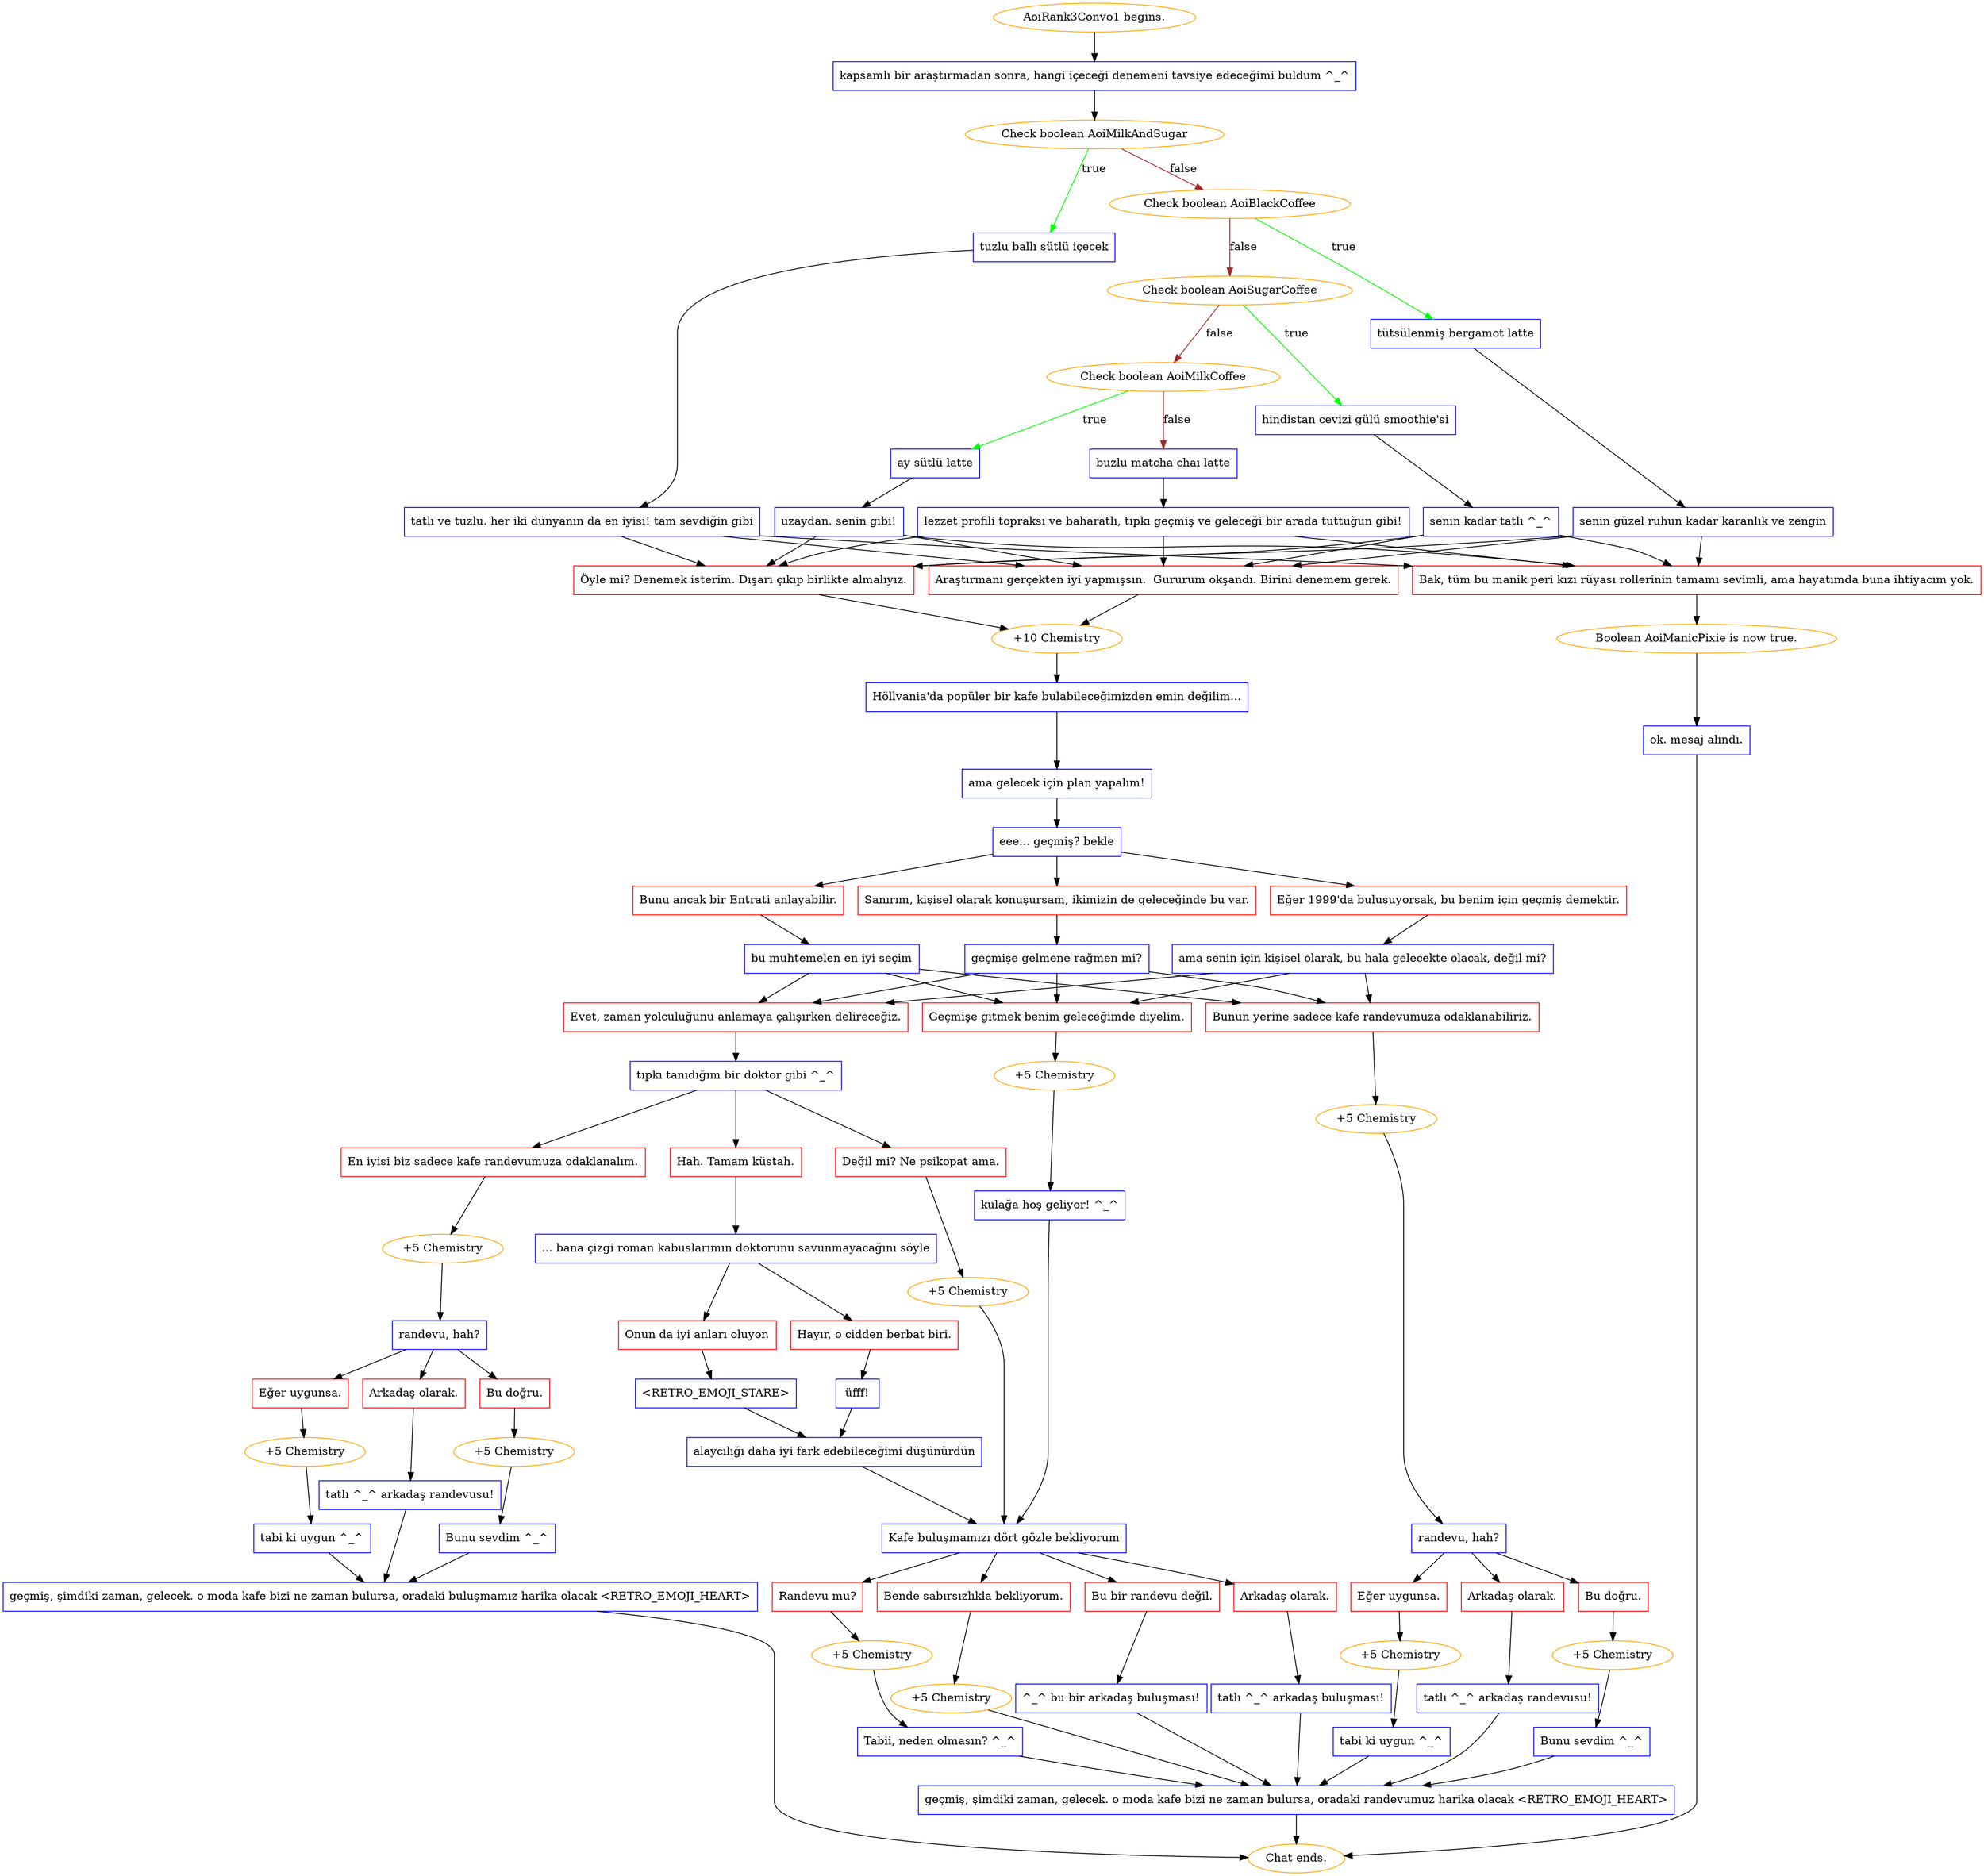 digraph {
	"AoiRank3Convo1 begins." [color=orange];
		"AoiRank3Convo1 begins." -> j2362801301;
	j2362801301 [label="kapsamlı bir araştırmadan sonra, hangi içeceği denemeni tavsiye edeceğimi buldum ^_^",shape=box,color=blue];
		j2362801301 -> j4211444181;
	j4211444181 [label="Check boolean AoiMilkAndSugar",color=orange];
		j4211444181 -> j2103646294 [label=true,color=green];
		j4211444181 -> j859293947 [label=false,color=brown];
	j2103646294 [label="tuzlu ballı sütlü içecek",shape=box,color=blue];
		j2103646294 -> j929792730;
	j859293947 [label="Check boolean AoiBlackCoffee",color=orange];
		j859293947 -> j3350126665 [label=true,color=green];
		j859293947 -> j3369786144 [label=false,color=brown];
	j929792730 [label="tatlı ve tuzlu. her iki dünyanın da en iyisi! tam sevdiğin gibi",shape=box,color=blue];
		j929792730 -> j1404837972;
		j929792730 -> j758831226;
		j929792730 -> j3667293972;
	j3350126665 [label="tütsülenmiş bergamot latte",shape=box,color=blue];
		j3350126665 -> j2552530236;
	j3369786144 [label="Check boolean AoiSugarCoffee",color=orange];
		j3369786144 -> j3816038447 [label=true,color=green];
		j3369786144 -> j2911908045 [label=false,color=brown];
	j1404837972 [label="Araştırmanı gerçekten iyi yapmışsın.  Gururum okşandı. Birini denemem gerek.",shape=box,color=red];
		j1404837972 -> j3482803104;
	j758831226 [label="Öyle mi? Denemek isterim. Dışarı çıkıp birlikte almalıyız.",shape=box,color=red];
		j758831226 -> j3482803104;
	j3667293972 [label="Bak, tüm bu manik peri kızı rüyası rollerinin tamamı sevimli, ama hayatımda buna ihtiyacım yok.",shape=box,color=red];
		j3667293972 -> j3225730772;
	j2552530236 [label="senin güzel ruhun kadar karanlık ve zengin",shape=box,color=blue];
		j2552530236 -> j1404837972;
		j2552530236 -> j758831226;
		j2552530236 -> j3667293972;
	j3816038447 [label="hindistan cevizi gülü smoothie'si",shape=box,color=blue];
		j3816038447 -> j2803966502;
	j2911908045 [label="Check boolean AoiMilkCoffee",color=orange];
		j2911908045 -> j144474283 [label=true,color=green];
		j2911908045 -> j2269709137 [label=false,color=brown];
	j3482803104 [label="+10 Chemistry",color=orange];
		j3482803104 -> j3018968952;
	j3225730772 [label="Boolean AoiManicPixie is now true.",color=orange];
		j3225730772 -> j2420178828;
	j2803966502 [label="senin kadar tatlı ^_^",shape=box,color=blue];
		j2803966502 -> j1404837972;
		j2803966502 -> j758831226;
		j2803966502 -> j3667293972;
	j144474283 [label="ay sütlü latte",shape=box,color=blue];
		j144474283 -> j38299243;
	j2269709137 [label="buzlu matcha chai latte",shape=box,color=blue];
		j2269709137 -> j2346102221;
	j3018968952 [label="Höllvania'da popüler bir kafe bulabileceğimizden emin değilim...",shape=box,color=blue];
		j3018968952 -> j933016434;
	j2420178828 [label="ok. mesaj alındı.",shape=box,color=blue];
		j2420178828 -> "Chat ends.";
	j38299243 [label="uzaydan. senin gibi!",shape=box,color=blue];
		j38299243 -> j1404837972;
		j38299243 -> j758831226;
		j38299243 -> j3667293972;
	j2346102221 [label="lezzet profili topraksı ve baharatlı, tıpkı geçmiş ve geleceği bir arada tuttuğun gibi!",shape=box,color=blue];
		j2346102221 -> j1404837972;
		j2346102221 -> j758831226;
		j2346102221 -> j3667293972;
	j933016434 [label="ama gelecek için plan yapalım!",shape=box,color=blue];
		j933016434 -> j1254592625;
	"Chat ends." [color=orange];
	j1254592625 [label="eee... geçmiş? bekle",shape=box,color=blue];
		j1254592625 -> j2106130788;
		j1254592625 -> j4051258003;
		j1254592625 -> j4106289988;
	j2106130788 [label="Eğer 1999'da buluşuyorsak, bu benim için geçmiş demektir.",shape=box,color=red];
		j2106130788 -> j1984187755;
	j4051258003 [label="Sanırım, kişisel olarak konuşursam, ikimizin de geleceğinde bu var.",shape=box,color=red];
		j4051258003 -> j2789974136;
	j4106289988 [label="Bunu ancak bir Entrati anlayabilir.",shape=box,color=red];
		j4106289988 -> j1187059830;
	j1984187755 [label="ama senin için kişisel olarak, bu hala gelecekte olacak, değil mi?",shape=box,color=blue];
		j1984187755 -> j3489349316;
		j1984187755 -> j1748053582;
		j1984187755 -> j4116504634;
	j2789974136 [label="geçmişe gelmene rağmen mi?",shape=box,color=blue];
		j2789974136 -> j3489349316;
		j2789974136 -> j1748053582;
		j2789974136 -> j4116504634;
	j1187059830 [label="bu muhtemelen en iyi seçim",shape=box,color=blue];
		j1187059830 -> j3489349316;
		j1187059830 -> j1748053582;
		j1187059830 -> j4116504634;
	j3489349316 [label="Evet, zaman yolculuğunu anlamaya çalışırken delireceğiz.",shape=box,color=red];
		j3489349316 -> j3889661837;
	j1748053582 [label="Geçmişe gitmek benim geleceğimde diyelim.",shape=box,color=red];
		j1748053582 -> j1385162788;
	j4116504634 [label="Bunun yerine sadece kafe randevumuza odaklanabiliriz.",shape=box,color=red];
		j4116504634 -> j562008962;
	j3889661837 [label="tıpkı tanıdığım bir doktor gibi ^_^",shape=box,color=blue];
		j3889661837 -> j1589419679;
		j3889661837 -> j1708467532;
		j3889661837 -> j487758526;
	j1385162788 [label="+5 Chemistry",color=orange];
		j1385162788 -> j1479702029;
	j562008962 [label="+5 Chemistry",color=orange];
		j562008962 -> j380735802;
	j1589419679 [label="En iyisi biz sadece kafe randevumuza odaklanalım.",shape=box,color=red];
		j1589419679 -> j3932824696;
	j1708467532 [label="Hah. Tamam küstah.",shape=box,color=red];
		j1708467532 -> j1471851029;
	j487758526 [label="Değil mi? Ne psikopat ama.",shape=box,color=red];
		j487758526 -> j2074171838;
	j1479702029 [label="kulağa hoş geliyor! ^_^",shape=box,color=blue];
		j1479702029 -> j3331478493;
	j380735802 [label="randevu, hah?",shape=box,color=blue];
		j380735802 -> j2261958599;
		j380735802 -> j859801413;
		j380735802 -> j3729331595;
	j3932824696 [label="+5 Chemistry",color=orange];
		j3932824696 -> j2802287615;
	j1471851029 [label="... bana çizgi roman kabuslarımın doktorunu savunmayacağını söyle",shape=box,color=blue];
		j1471851029 -> j1405851573;
		j1471851029 -> j239223601;
	j2074171838 [label="+5 Chemistry",color=orange];
		j2074171838 -> j3331478493;
	j3331478493 [label="Kafe buluşmamızı dört gözle bekliyorum",shape=box,color=blue];
		j3331478493 -> j1193275508;
		j3331478493 -> j44671446;
		j3331478493 -> j1562907134;
		j3331478493 -> j2257549812;
	j2261958599 [label="Bu doğru.",shape=box,color=red];
		j2261958599 -> j1616018391;
	j859801413 [label="Arkadaş olarak.",shape=box,color=red];
		j859801413 -> j1932617427;
	j3729331595 [label="Eğer uygunsa.",shape=box,color=red];
		j3729331595 -> j2270802175;
	j2802287615 [label="randevu, hah?",shape=box,color=blue];
		j2802287615 -> j2690068798;
		j2802287615 -> j1223656100;
		j2802287615 -> j181203882;
	j1405851573 [label="Onun da iyi anları oluyor.",shape=box,color=red];
		j1405851573 -> j629129165;
	j239223601 [label="Hayır, o cidden berbat biri.",shape=box,color=red];
		j239223601 -> j1807799023;
	j1193275508 [label="Bende sabırsızlıkla bekliyorum.",shape=box,color=red];
		j1193275508 -> j536019906;
	j44671446 [label="Randevu mu?",shape=box,color=red];
		j44671446 -> j2954741149;
	j1562907134 [label="Bu bir randevu değil.",shape=box,color=red];
		j1562907134 -> j3794167735;
	j2257549812 [label="Arkadaş olarak.",shape=box,color=red];
		j2257549812 -> j1765667114;
	j1616018391 [label="+5 Chemistry",color=orange];
		j1616018391 -> j462697595;
	j1932617427 [label="tatlı ^_^ arkadaş randevusu!",shape=box,color=blue];
		j1932617427 -> j2001133128;
	j2270802175 [label="+5 Chemistry",color=orange];
		j2270802175 -> j2940120546;
	j2690068798 [label="Bu doğru.",shape=box,color=red];
		j2690068798 -> j335190099;
	j1223656100 [label="Arkadaş olarak.",shape=box,color=red];
		j1223656100 -> j1790852911;
	j181203882 [label="Eğer uygunsa.",shape=box,color=red];
		j181203882 -> j24574678;
	j629129165 [label="<RETRO_EMOJI_STARE>",shape=box,color=blue];
		j629129165 -> j1631646899;
	j1807799023 [label="üfff!",shape=box,color=blue];
		j1807799023 -> j1631646899;
	j536019906 [label="+5 Chemistry",color=orange];
		j536019906 -> j2001133128;
	j2954741149 [label="+5 Chemistry",color=orange];
		j2954741149 -> j2822956616;
	j3794167735 [label="^_^ bu bir arkadaş buluşması!",shape=box,color=blue];
		j3794167735 -> j2001133128;
	j1765667114 [label="tatlı ^_^ arkadaş buluşması!",shape=box,color=blue];
		j1765667114 -> j2001133128;
	j462697595 [label="Bunu sevdim ^_^",shape=box,color=blue];
		j462697595 -> j2001133128;
	j2001133128 [label="geçmiş, şimdiki zaman, gelecek. o moda kafe bizi ne zaman bulursa, oradaki randevumuz harika olacak <RETRO_EMOJI_HEART>",shape=box,color=blue];
		j2001133128 -> "Chat ends.";
	j2940120546 [label="tabi ki uygun ^_^",shape=box,color=blue];
		j2940120546 -> j2001133128;
	j335190099 [label="+5 Chemistry",color=orange];
		j335190099 -> j2266281757;
	j1790852911 [label="tatlı ^_^ arkadaş randevusu!",shape=box,color=blue];
		j1790852911 -> j2617626440;
	j24574678 [label="+5 Chemistry",color=orange];
		j24574678 -> j406377976;
	j1631646899 [label="alaycılığı daha iyi fark edebileceğimi düşünürdün",shape=box,color=blue];
		j1631646899 -> j3331478493;
	j2822956616 [label="Tabii, neden olmasın? ^_^",shape=box,color=blue];
		j2822956616 -> j2001133128;
	j2266281757 [label="Bunu sevdim ^_^",shape=box,color=blue];
		j2266281757 -> j2617626440;
	j2617626440 [label="geçmiş, şimdiki zaman, gelecek. o moda kafe bizi ne zaman bulursa, oradaki buluşmamız harika olacak <RETRO_EMOJI_HEART>",shape=box,color=blue];
		j2617626440 -> "Chat ends.";
	j406377976 [label="tabi ki uygun ^_^",shape=box,color=blue];
		j406377976 -> j2617626440;
}